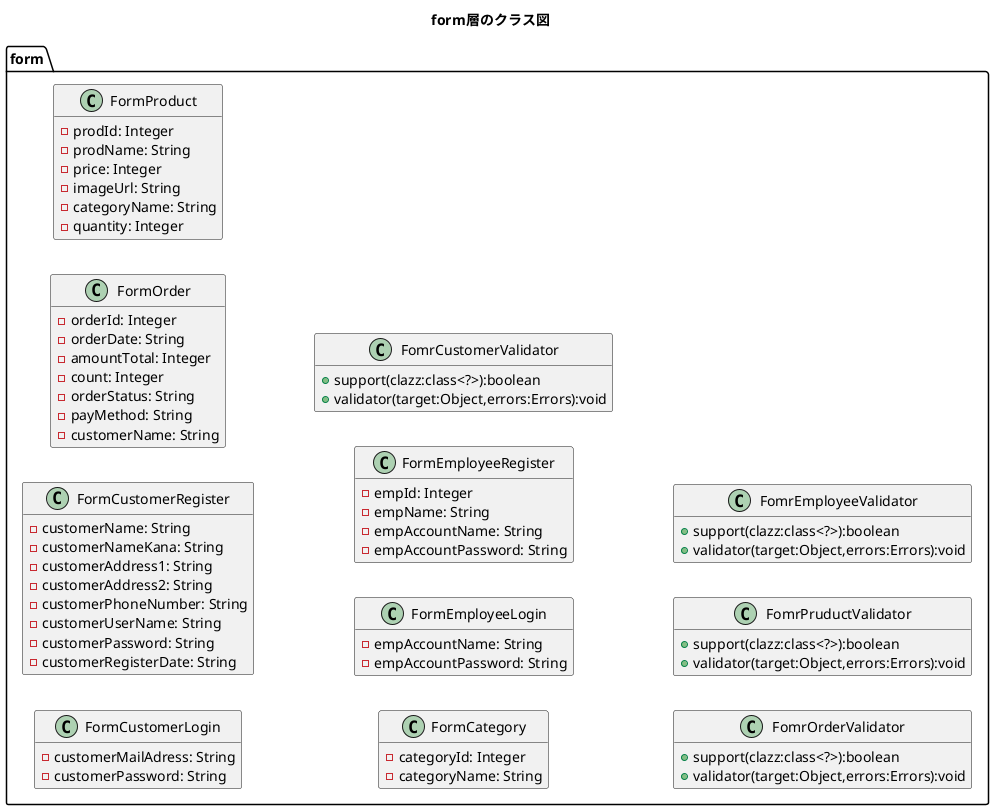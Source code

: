 @startuml
title form層のクラス図
hide empty members
left to right direction

package form{
	class FormCustomerLogin{
		-customerMailAdress: String
		-customerPassword: String
	}

    class FormCustomerRegister{
        -customerName: String
        -customerNameKana: String
        -customerAddress1: String
        -customerAddress2: String
        -customerPhoneNumber: String
        -customerUserName: String
        -customerPassword: String
        -customerRegisterDate: String
    }

    class FormOrder{
        -orderId: Integer
        -orderDate: String
        -amountTotal: Integer
        -count: Integer
        -orderStatus: String
        -payMethod: String
        -customerName: String
    }

    class FormProduct{
        -prodId: Integer
        -prodName: String
        -price: Integer
        -imageUrl: String
        -categoryName: String
        -quantity: Integer
    }
    
    class FormCategory{
        -categoryId: Integer
        -categoryName: String
    }
	
	class FormEmployeeLogin{
		-empAccountName: String
        -empAccountPassword: String
	}
	
	class FormEmployeeRegister{
		-empId: Integer
		-empName: String
		-empAccountName: String
        -empAccountPassword: String
	}
    
    class FomrCustomerValidator{
		+support(clazz:class<?>):boolean
		+validator(target:Object,errors:Errors):void
    }
    
    class FomrOrderValidator{
		+support(clazz:class<?>):boolean
		+validator(target:Object,errors:Errors):void
    }
    
    class FomrPruductValidator{
		+support(clazz:class<?>):boolean
		+validator(target:Object,errors:Errors):void
    }
    
    class FomrEmployeeValidator{
		+support(clazz:class<?>):boolean
		+validator(target:Object,errors:Errors):void
    }
}
@enduml



